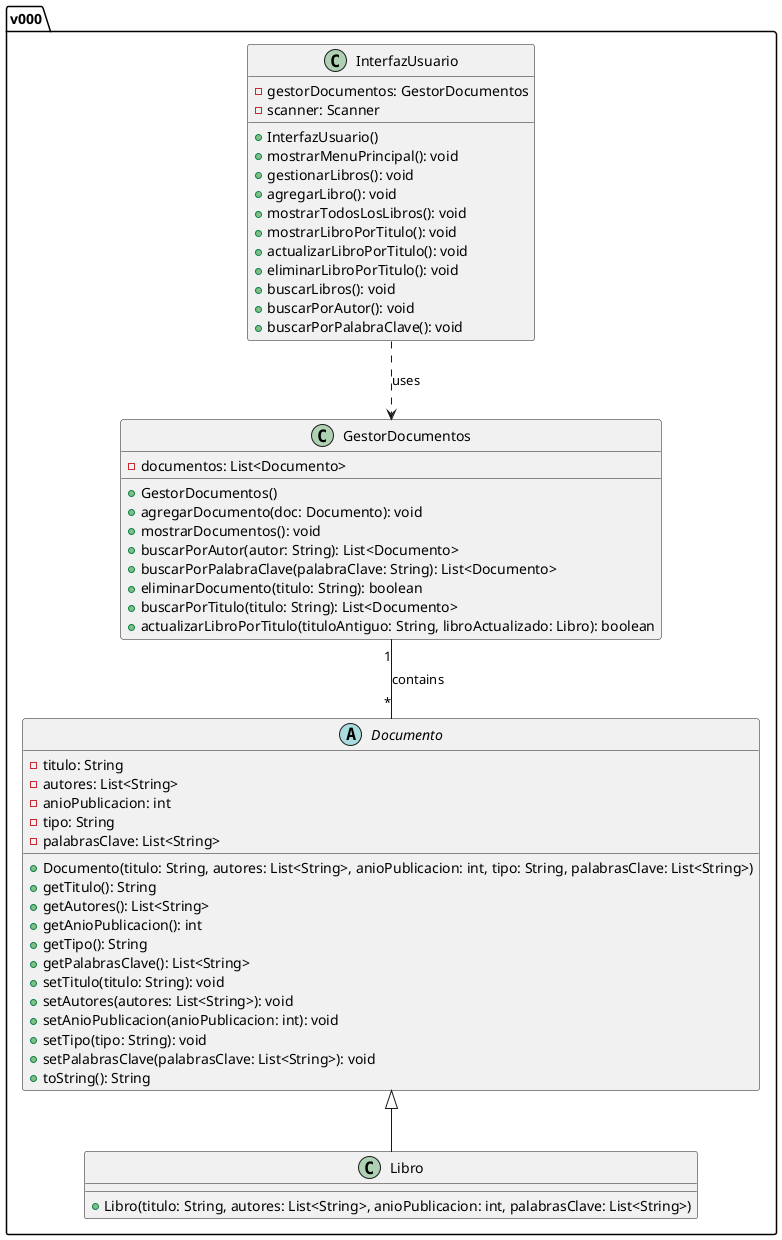 @startuml

package v000 {
    class GestorDocumentos {
        -documentos: List<Documento>
        +GestorDocumentos()
        +agregarDocumento(doc: Documento): void
        +mostrarDocumentos(): void
        +buscarPorAutor(autor: String): List<Documento>
        +buscarPorPalabraClave(palabraClave: String): List<Documento>
        +eliminarDocumento(titulo: String): boolean
        +buscarPorTitulo(titulo: String): List<Documento>
        +actualizarLibroPorTitulo(tituloAntiguo: String, libroActualizado: Libro): boolean
    }

    abstract class Documento {
        -titulo: String
        -autores: List<String>
        -anioPublicacion: int
        -tipo: String
        -palabrasClave: List<String>
        +Documento(titulo: String, autores: List<String>, anioPublicacion: int, tipo: String, palabrasClave: List<String>)
        +getTitulo(): String
        +getAutores(): List<String>
        +getAnioPublicacion(): int
        +getTipo(): String
        +getPalabrasClave(): List<String>
        +setTitulo(titulo: String): void
        +setAutores(autores: List<String>): void
        +setAnioPublicacion(anioPublicacion: int): void
        +setTipo(tipo: String): void
        +setPalabrasClave(palabrasClave: List<String>): void
        +toString(): String
    }

    class Libro {
        +Libro(titulo: String, autores: List<String>, anioPublicacion: int, palabrasClave: List<String>)
    }

    class InterfazUsuario {
        -gestorDocumentos: GestorDocumentos
        -scanner: Scanner
        +InterfazUsuario()
        +mostrarMenuPrincipal(): void
        +gestionarLibros(): void
        +agregarLibro(): void
        +mostrarTodosLosLibros(): void
        +mostrarLibroPorTitulo(): void
        +actualizarLibroPorTitulo(): void
        +eliminarLibroPorTitulo(): void
        +buscarLibros(): void
        +buscarPorAutor(): void
        +buscarPorPalabraClave(): void
    }
    
    GestorDocumentos "1" -- "*" Documento : contains
    Documento <|-- Libro
    InterfazUsuario ..> GestorDocumentos : uses
    
}

@enduml
